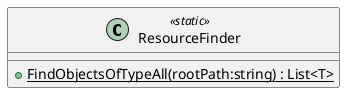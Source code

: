 @startuml
class ResourceFinder <<static>> {
    + {static} FindObjectsOfTypeAll(rootPath:string) : List<T>
}
@enduml
